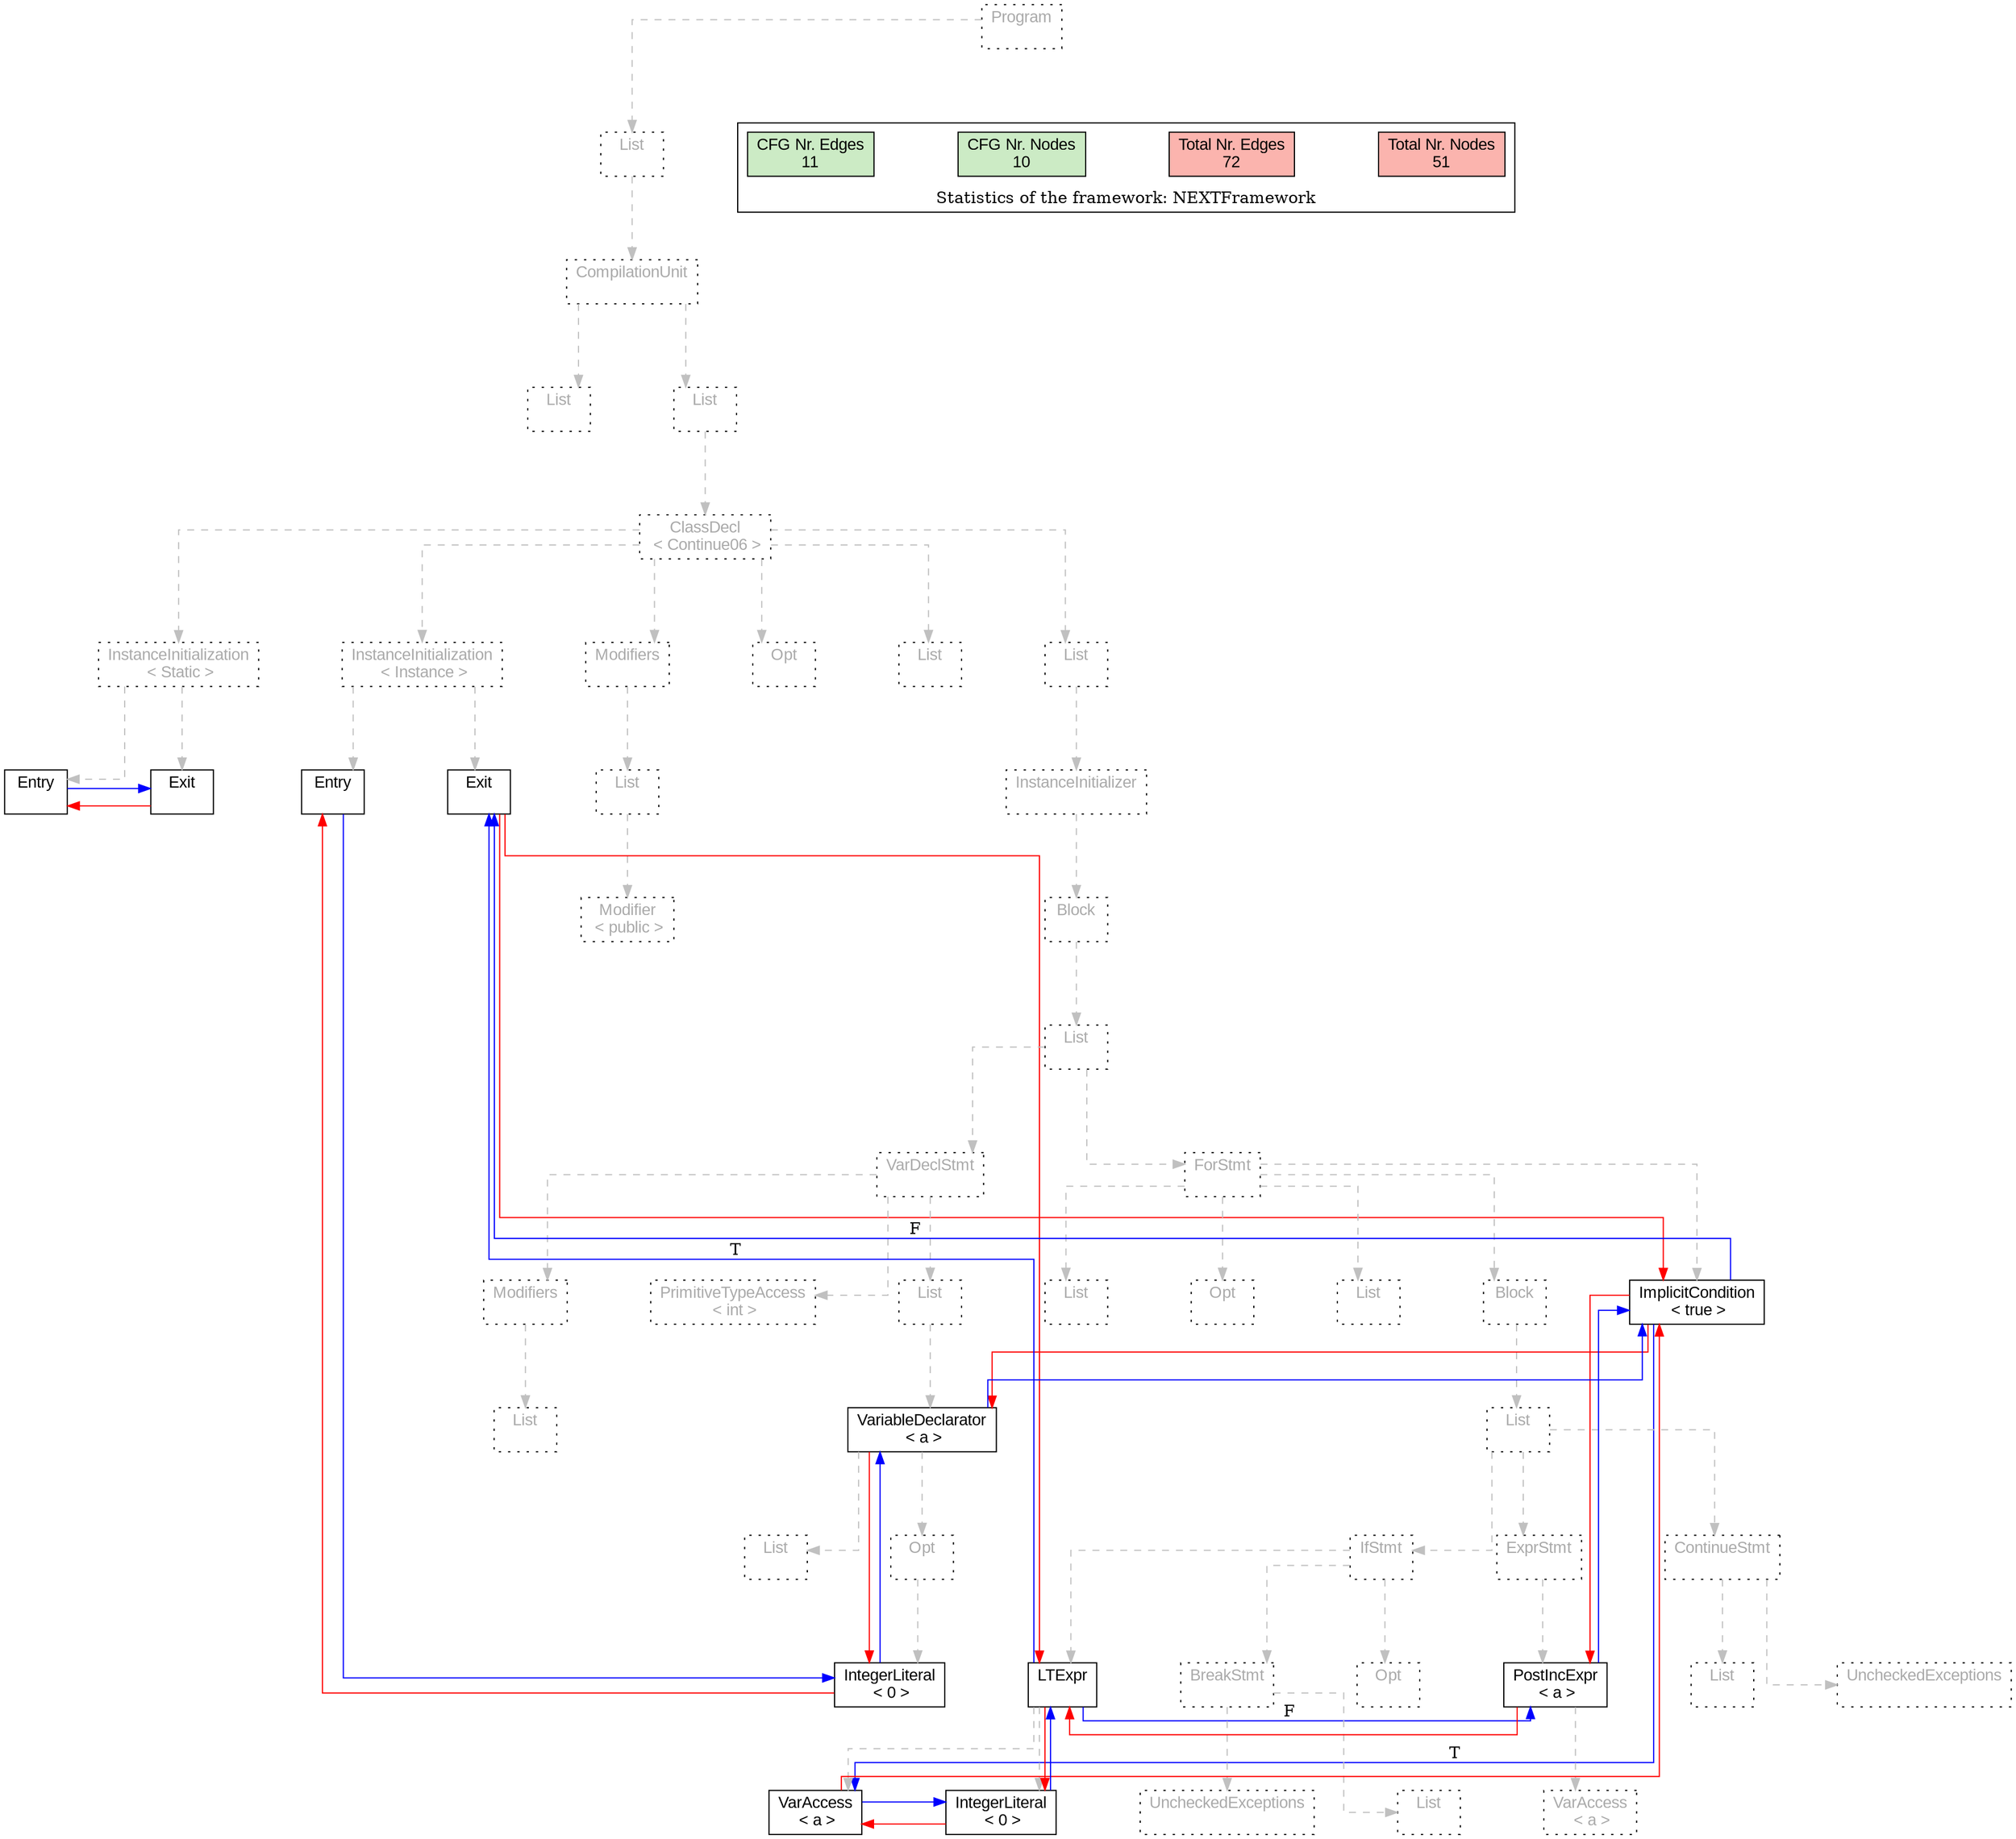 digraph G {
graph [splines=ortho, nodesep="1", ranksep="1"]
node [shape=rect, fontname=Arial];
{ rank = same; "Program[0]"}
{ rank = same; "List[1]"}
{ rank = same; "CompilationUnit[2]"}
{ rank = same; "List[3]"; "List[4]"}
{ rank = same; "ClassDecl[5]"}
{ rank = same; "Modifiers[22]"; "Opt[25]"; "List[26]"; "List[27]"; "InstanceInitialization[6]"; "InstanceInitialization[14]"}
{ rank = same; "List[23]"; "InstanceInitializer[28]"; "Entry[7]"; "Exit[8]"; "Entry[15]"; "Exit[16]"}
{ rank = same; "Modifier[24]"; "Block[29]"}
{ rank = same; "List[30]"}
{ rank = same; "VarDeclStmt[31]"; "ForStmt[40]"}
{ rank = same; "Modifiers[32]"; "PrimitiveTypeAccess[34]"; "List[35]"; "List[41]"; "Opt[42]"; "List[43]"; "Block[44]"; "ImplicitCondition[60]"}
{ rank = same; "List[33]"; "VariableDeclarator[36]"; "List[45]"}
{ rank = same; "List[37]"; "Opt[38]"; "IfStmt[46]"; "ExprStmt[54]"; "ContinueStmt[57]"}
{ rank = same; "IntegerLiteral[39]"; "LTExpr[47]"; "BreakStmt[50]"; "Opt[53]"; "PostIncExpr[55]"; "List[59]"; "UncheckedExceptions[58]"}
{ rank = same; "VarAccess[48]"; "IntegerLiteral[49]"; "List[52]"; "UncheckedExceptions[51]"; "VarAccess[56]"}
"Program[0]" [label="Program\n ", style= dotted   fillcolor="#eeeeee" fontcolor="#aaaaaa"  ]
"List[1]" [label="List\n ", style= dotted   fillcolor="#eeeeee" fontcolor="#aaaaaa"  ]
"CompilationUnit[2]" [label="CompilationUnit\n ", style= dotted   fillcolor="#eeeeee" fontcolor="#aaaaaa"  ]
"List[3]" [label="List\n ", style= dotted   fillcolor="#eeeeee" fontcolor="#aaaaaa"  ]
"List[4]" [label="List\n ", style= dotted   fillcolor="#eeeeee" fontcolor="#aaaaaa"  ]
"ClassDecl[5]" [label="ClassDecl\n < Continue06 >", style= dotted   fillcolor="#eeeeee" fontcolor="#aaaaaa"  ]
"Modifiers[22]" [label="Modifiers\n ", style= dotted   fillcolor="#eeeeee" fontcolor="#aaaaaa"  ]
"List[23]" [label="List\n ", style= dotted   fillcolor="#eeeeee" fontcolor="#aaaaaa"  ]
"Modifier[24]" [label="Modifier\n < public >", style= dotted   fillcolor="#eeeeee" fontcolor="#aaaaaa"  ]
"Opt[25]" [label="Opt\n ", style= dotted   fillcolor="#eeeeee" fontcolor="#aaaaaa"  ]
"List[26]" [label="List\n ", style= dotted   fillcolor="#eeeeee" fontcolor="#aaaaaa"  ]
"List[27]" [label="List\n ", style= dotted   fillcolor="#eeeeee" fontcolor="#aaaaaa"  ]
"InstanceInitializer[28]" [label="InstanceInitializer\n ", style= dotted   fillcolor="#eeeeee" fontcolor="#aaaaaa"  ]
"Block[29]" [label="Block\n ", style= dotted   fillcolor="#eeeeee" fontcolor="#aaaaaa"  ]
"List[30]" [label="List\n ", style= dotted   fillcolor="#eeeeee" fontcolor="#aaaaaa"  ]
"VarDeclStmt[31]" [label="VarDeclStmt\n ", style= dotted   fillcolor="#eeeeee" fontcolor="#aaaaaa"  ]
"Modifiers[32]" [label="Modifiers\n ", style= dotted   fillcolor="#eeeeee" fontcolor="#aaaaaa"  ]
"List[33]" [label="List\n ", style= dotted   fillcolor="#eeeeee" fontcolor="#aaaaaa"  ]
"PrimitiveTypeAccess[34]" [label="PrimitiveTypeAccess\n < int >", style= dotted   fillcolor="#eeeeee" fontcolor="#aaaaaa"  ]
"List[35]" [label="List\n ", style= dotted   fillcolor="#eeeeee" fontcolor="#aaaaaa"  ]
"VariableDeclarator[36]" [label="VariableDeclarator\n < a >", fillcolor=white   style=filled  ]
"List[37]" [label="List\n ", style= dotted   fillcolor="#eeeeee" fontcolor="#aaaaaa"  ]
"Opt[38]" [label="Opt\n ", style= dotted   fillcolor="#eeeeee" fontcolor="#aaaaaa"  ]
"IntegerLiteral[39]" [label="IntegerLiteral\n < 0 >", fillcolor=white   style=filled  ]
"ForStmt[40]" [label="ForStmt\n ", style= dotted   fillcolor="#eeeeee" fontcolor="#aaaaaa"  ]
"List[41]" [label="List\n ", style= dotted   fillcolor="#eeeeee" fontcolor="#aaaaaa"  ]
"Opt[42]" [label="Opt\n ", style= dotted   fillcolor="#eeeeee" fontcolor="#aaaaaa"  ]
"List[43]" [label="List\n ", style= dotted   fillcolor="#eeeeee" fontcolor="#aaaaaa"  ]
"Block[44]" [label="Block\n ", style= dotted   fillcolor="#eeeeee" fontcolor="#aaaaaa"  ]
"List[45]" [label="List\n ", style= dotted   fillcolor="#eeeeee" fontcolor="#aaaaaa"  ]
"IfStmt[46]" [label="IfStmt\n ", style= dotted   fillcolor="#eeeeee" fontcolor="#aaaaaa"  ]
"LTExpr[47]" [label="LTExpr\n ", fillcolor=white   style=filled  ]
"VarAccess[48]" [label="VarAccess\n < a >", fillcolor=white   style=filled  ]
"IntegerLiteral[49]" [label="IntegerLiteral\n < 0 >", fillcolor=white   style=filled  ]
"BreakStmt[50]" [label="BreakStmt\n ", style= dotted   fillcolor="#eeeeee" fontcolor="#aaaaaa"  ]
"List[52]" [label="List\n ", style= dotted   fillcolor="#eeeeee" fontcolor="#aaaaaa"  ]
"UncheckedExceptions[51]" [label="UncheckedExceptions\n ", style= dotted   fillcolor="#eeeeee" fontcolor="#aaaaaa"  ]
"Opt[53]" [label="Opt\n ", style= dotted   fillcolor="#eeeeee" fontcolor="#aaaaaa"  ]
"ExprStmt[54]" [label="ExprStmt\n ", style= dotted   fillcolor="#eeeeee" fontcolor="#aaaaaa"  ]
"PostIncExpr[55]" [label="PostIncExpr\n < a >", fillcolor=white   style=filled  ]
"VarAccess[56]" [label="VarAccess\n < a >", style= dotted   fillcolor="#eeeeee" fontcolor="#aaaaaa"  ]
"ContinueStmt[57]" [label="ContinueStmt\n ", style= dotted   fillcolor="#eeeeee" fontcolor="#aaaaaa"  ]
"List[59]" [label="List\n ", style= dotted   fillcolor="#eeeeee" fontcolor="#aaaaaa"  ]
"UncheckedExceptions[58]" [label="UncheckedExceptions\n ", style= dotted   fillcolor="#eeeeee" fontcolor="#aaaaaa"  ]
"ImplicitCondition[60]" [label="ImplicitCondition\n < true >", fillcolor=white   style=filled  ]
"InstanceInitialization[6]" [label="InstanceInitialization\n < Instance >", style= dotted   fillcolor="#eeeeee" fontcolor="#aaaaaa"  ]
"Entry[7]" [label="Entry\n ", fillcolor=white   style=filled  ]
"Exit[8]" [label="Exit\n ", fillcolor=white   style=filled  ]
"InstanceInitialization[14]" [label="InstanceInitialization\n < Static >", style= dotted   fillcolor="#eeeeee" fontcolor="#aaaaaa"  ]
"Entry[15]" [label="Entry\n ", fillcolor=white   style=filled  ]
"Exit[16]" [label="Exit\n ", fillcolor=white   style=filled  ]
"CompilationUnit[2]" -> "List[3]" [style=dashed, color=gray]
"List[23]" -> "Modifier[24]" [style=dashed, color=gray]
"Modifiers[22]" -> "List[23]" [style=dashed, color=gray]
"ClassDecl[5]" -> "Modifiers[22]" [style=dashed, color=gray]
"ClassDecl[5]" -> "Opt[25]" [style=dashed, color=gray]
"ClassDecl[5]" -> "List[26]" [style=dashed, color=gray]
"Modifiers[32]" -> "List[33]" [style=dashed, color=gray]
"VarDeclStmt[31]" -> "Modifiers[32]" [style=dashed, color=gray]
"VarDeclStmt[31]" -> "PrimitiveTypeAccess[34]" [style=dashed, color=gray]
"VariableDeclarator[36]" -> "List[37]" [style=dashed, color=gray]
"Opt[38]" -> "IntegerLiteral[39]" [style=dashed, color=gray]
"VariableDeclarator[36]" -> "Opt[38]" [style=dashed, color=gray]
"List[35]" -> "VariableDeclarator[36]" [style=dashed, color=gray]
"VarDeclStmt[31]" -> "List[35]" [style=dashed, color=gray]
"List[30]" -> "VarDeclStmt[31]" [style=dashed, color=gray]
"ForStmt[40]" -> "List[41]" [style=dashed, color=gray]
"ForStmt[40]" -> "Opt[42]" [style=dashed, color=gray]
"ForStmt[40]" -> "List[43]" [style=dashed, color=gray]
"LTExpr[47]" -> "VarAccess[48]" [style=dashed, color=gray]
"LTExpr[47]" -> "IntegerLiteral[49]" [style=dashed, color=gray]
"IfStmt[46]" -> "LTExpr[47]" [style=dashed, color=gray]
"BreakStmt[50]" -> "List[52]" [style=dashed, color=gray]
"BreakStmt[50]" -> "UncheckedExceptions[51]" [style=dashed, color=gray]
"IfStmt[46]" -> "BreakStmt[50]" [style=dashed, color=gray]
"IfStmt[46]" -> "Opt[53]" [style=dashed, color=gray]
"List[45]" -> "IfStmt[46]" [style=dashed, color=gray]
"PostIncExpr[55]" -> "VarAccess[56]" [style=dashed, color=gray]
"ExprStmt[54]" -> "PostIncExpr[55]" [style=dashed, color=gray]
"List[45]" -> "ExprStmt[54]" [style=dashed, color=gray]
"ContinueStmt[57]" -> "List[59]" [style=dashed, color=gray]
"ContinueStmt[57]" -> "UncheckedExceptions[58]" [style=dashed, color=gray]
"List[45]" -> "ContinueStmt[57]" [style=dashed, color=gray]
"Block[44]" -> "List[45]" [style=dashed, color=gray]
"ForStmt[40]" -> "Block[44]" [style=dashed, color=gray]
"ForStmt[40]" -> "ImplicitCondition[60]" [style=dashed, color=gray]
"List[30]" -> "ForStmt[40]" [style=dashed, color=gray]
"Block[29]" -> "List[30]" [style=dashed, color=gray]
"InstanceInitializer[28]" -> "Block[29]" [style=dashed, color=gray]
"List[27]" -> "InstanceInitializer[28]" [style=dashed, color=gray]
"ClassDecl[5]" -> "List[27]" [style=dashed, color=gray]
"InstanceInitialization[6]" -> "Entry[7]" [style=dashed, color=gray]
"InstanceInitialization[6]" -> "Exit[8]" [style=dashed, color=gray]
"InstanceInitialization[14]" -> "Entry[15]" [style=dashed, color=gray]
"InstanceInitialization[14]" -> "Exit[16]" [style=dashed, color=gray]
"ClassDecl[5]" -> "InstanceInitialization[6]" [style=dashed, color=gray]
"ClassDecl[5]" -> "InstanceInitialization[14]" [style=dashed, color=gray]
"List[4]" -> "ClassDecl[5]" [style=dashed, color=gray]
"CompilationUnit[2]" -> "List[4]" [style=dashed, color=gray]
"List[1]" -> "CompilationUnit[2]" [style=dashed, color=gray]
"Program[0]" -> "List[1]" [style=dashed, color=gray]
"Exit[16]" -> "Entry[15]" [color=red, constraint=false]
"Entry[15]" -> "Exit[16]" [color=blue, constraint=false, xlabel=" "] 
"Exit[8]" -> "ImplicitCondition[60]" [color=red, constraint=false]
"Exit[8]" -> "LTExpr[47]" [color=red, constraint=false]
"PostIncExpr[55]" -> "ImplicitCondition[60]" [color=blue, constraint=false, xlabel=" "] 
"PostIncExpr[55]" -> "LTExpr[47]" [color=red, constraint=false]
"LTExpr[47]" -> "Exit[8]" [color=blue, constraint=false, xlabel="T "] 
"LTExpr[47]" -> "PostIncExpr[55]" [color=blue, constraint=false, xlabel="F "] 
"LTExpr[47]" -> "IntegerLiteral[49]" [color=red, constraint=false]
"IntegerLiteral[49]" -> "LTExpr[47]" [color=blue, constraint=false, xlabel=" "] 
"IntegerLiteral[49]" -> "VarAccess[48]" [color=red, constraint=false]
"VarAccess[48]" -> "IntegerLiteral[49]" [color=blue, constraint=false, xlabel=" "] 
"VarAccess[48]" -> "ImplicitCondition[60]" [color=red, constraint=false]
"ImplicitCondition[60]" -> "VarAccess[48]" [color=blue, constraint=false, xlabel="T "] 
"ImplicitCondition[60]" -> "Exit[8]" [color=blue, constraint=false, xlabel="F "] 
"ImplicitCondition[60]" -> "VariableDeclarator[36]" [color=red, constraint=false]
"ImplicitCondition[60]" -> "PostIncExpr[55]" [color=red, constraint=false]
"VariableDeclarator[36]" -> "ImplicitCondition[60]" [color=blue, constraint=false, xlabel=" "] 
"VariableDeclarator[36]" -> "IntegerLiteral[39]" [color=red, constraint=false]
"IntegerLiteral[39]" -> "VariableDeclarator[36]" [color=blue, constraint=false, xlabel=" "] 
"IntegerLiteral[39]" -> "Entry[7]" [color=red, constraint=false]
"Entry[7]" -> "IntegerLiteral[39]" [color=blue, constraint=false, xlabel=" "] 
"List[3]" -> "List[4]" [style=invis]
"InstanceInitialization[14]" -> "InstanceInitialization[6]" -> "Modifiers[22]" -> "Opt[25]" -> "List[26]" -> "List[27]" [style=invis]
"VarDeclStmt[31]" -> "ForStmt[40]" [style=invis]
"Modifiers[32]" -> "PrimitiveTypeAccess[34]" -> "List[35]" [style=invis]
"List[37]" -> "Opt[38]" [style=invis]
"List[41]" -> "Opt[42]" -> "List[43]" -> "Block[44]" [style=invis]
"IfStmt[46]" -> "ExprStmt[54]" -> "ContinueStmt[57]" [style=invis]
"LTExpr[47]" -> "BreakStmt[50]" -> "Opt[53]" [style=invis]
"VarAccess[48]" -> "IntegerLiteral[49]" [style=invis]
"Entry[7]" -> "Exit[8]" [style=invis]
"Entry[15]" -> "Exit[16]" [style=invis]

subgraph cluster_legend {
{node [style=filled, fillcolor=1, colorscheme="pastel13"]
Nodes [label="Total Nr. Nodes
51", fillcolor=1]
Edges [label="Total Nr. Edges
72", fillcolor=1]
NodesCFG [label="CFG Nr. Nodes
10", fillcolor=3]
EdgesCFG [label="CFG Nr. Edges
11", fillcolor=3]
Nodes-> "Program[0]" -> NodesCFG  [style="invis"]
Edges -> "Program[0]" ->EdgesCFG [style="invis"]}
label = "Statistics of the framework: NEXTFramework"
style="solid"
ranksep=0.05
nodesep=0.01
labelloc = b
len=2
}}